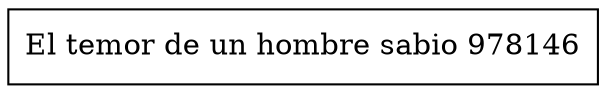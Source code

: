digraph ArbolBFantasia { 
node[shape=record]
node708705390[ label = "El temor de un hombre sabio 
978146 " ]; 

}